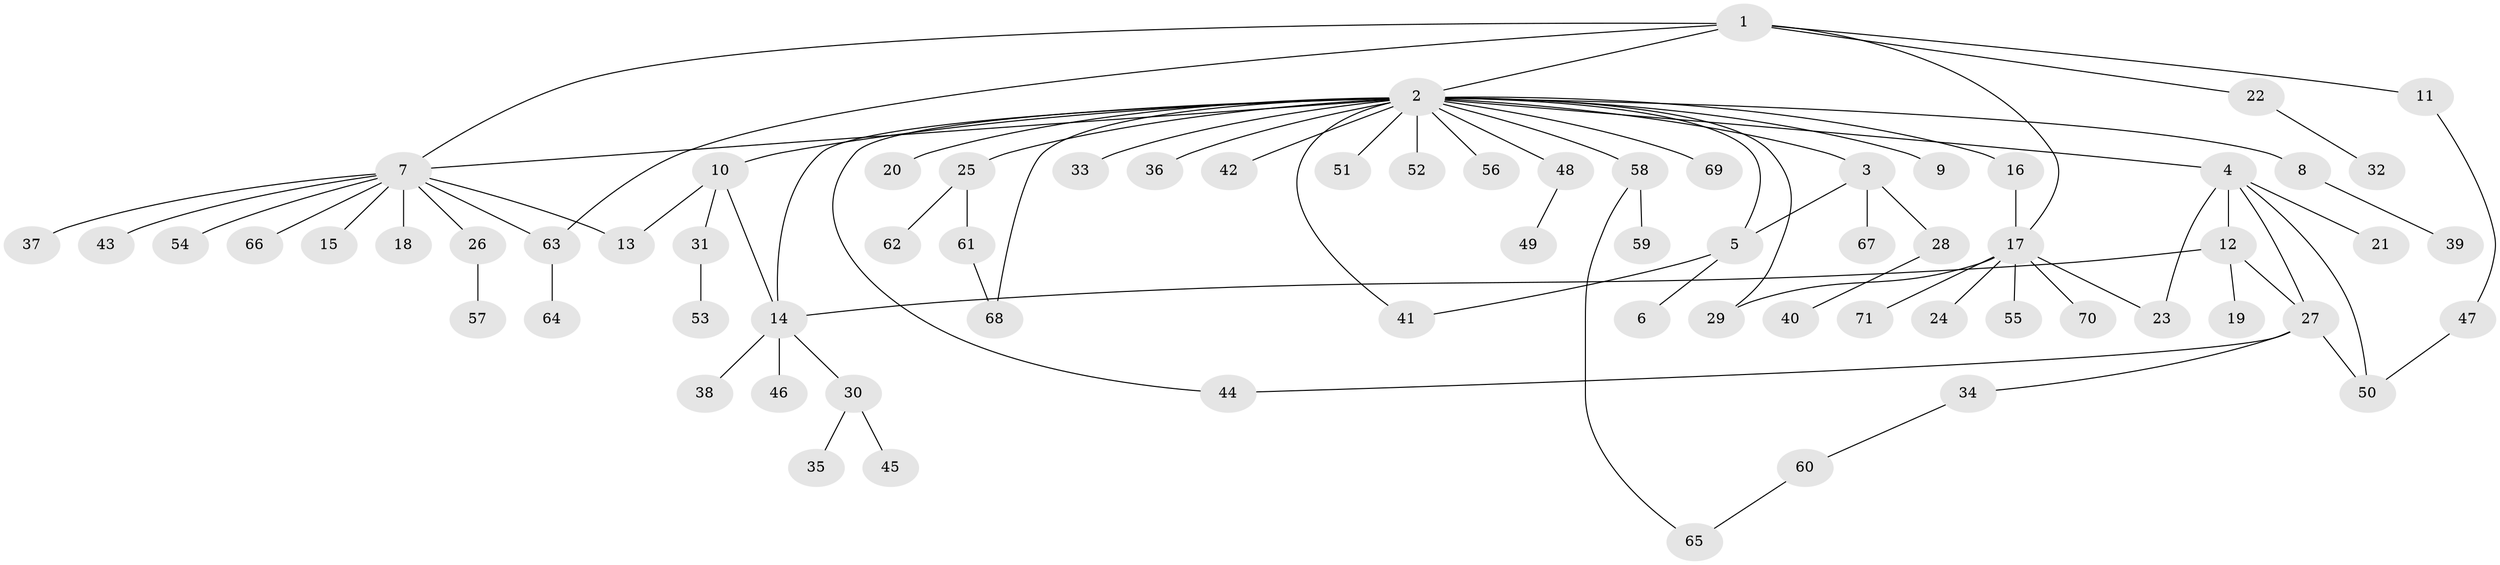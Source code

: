 // Generated by graph-tools (version 1.1) at 2025/35/03/09/25 02:35:27]
// undirected, 71 vertices, 86 edges
graph export_dot {
graph [start="1"]
  node [color=gray90,style=filled];
  1;
  2;
  3;
  4;
  5;
  6;
  7;
  8;
  9;
  10;
  11;
  12;
  13;
  14;
  15;
  16;
  17;
  18;
  19;
  20;
  21;
  22;
  23;
  24;
  25;
  26;
  27;
  28;
  29;
  30;
  31;
  32;
  33;
  34;
  35;
  36;
  37;
  38;
  39;
  40;
  41;
  42;
  43;
  44;
  45;
  46;
  47;
  48;
  49;
  50;
  51;
  52;
  53;
  54;
  55;
  56;
  57;
  58;
  59;
  60;
  61;
  62;
  63;
  64;
  65;
  66;
  67;
  68;
  69;
  70;
  71;
  1 -- 2;
  1 -- 7;
  1 -- 11;
  1 -- 17;
  1 -- 22;
  1 -- 63;
  2 -- 3;
  2 -- 4;
  2 -- 5;
  2 -- 7;
  2 -- 8;
  2 -- 9;
  2 -- 10;
  2 -- 14;
  2 -- 16;
  2 -- 20;
  2 -- 25;
  2 -- 29;
  2 -- 33;
  2 -- 36;
  2 -- 41;
  2 -- 42;
  2 -- 44;
  2 -- 48;
  2 -- 51;
  2 -- 52;
  2 -- 56;
  2 -- 58;
  2 -- 68;
  2 -- 69;
  3 -- 5;
  3 -- 28;
  3 -- 67;
  4 -- 12;
  4 -- 21;
  4 -- 23;
  4 -- 27;
  4 -- 50;
  5 -- 6;
  5 -- 41;
  7 -- 13;
  7 -- 15;
  7 -- 18;
  7 -- 26;
  7 -- 37;
  7 -- 43;
  7 -- 54;
  7 -- 63;
  7 -- 66;
  8 -- 39;
  10 -- 13;
  10 -- 14;
  10 -- 31;
  11 -- 47;
  12 -- 14;
  12 -- 19;
  12 -- 27;
  14 -- 30;
  14 -- 38;
  14 -- 46;
  16 -- 17;
  17 -- 23;
  17 -- 24;
  17 -- 29;
  17 -- 55;
  17 -- 70;
  17 -- 71;
  22 -- 32;
  25 -- 61;
  25 -- 62;
  26 -- 57;
  27 -- 34;
  27 -- 44;
  27 -- 50;
  28 -- 40;
  30 -- 35;
  30 -- 45;
  31 -- 53;
  34 -- 60;
  47 -- 50;
  48 -- 49;
  58 -- 59;
  58 -- 65;
  60 -- 65;
  61 -- 68;
  63 -- 64;
}
